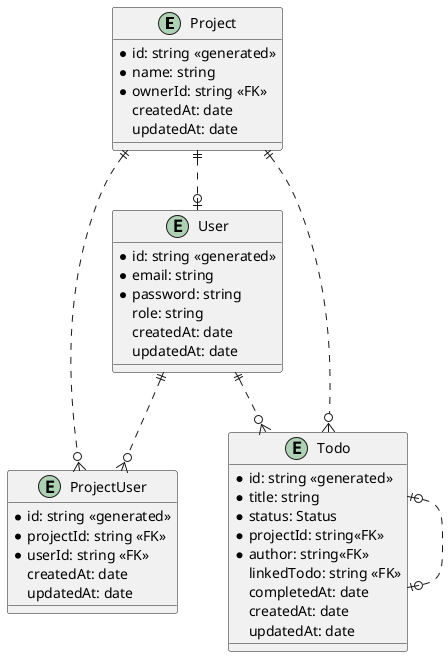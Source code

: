@startuml

entity Project{
*id: string <<generated>>
*name: string
*ownerId: string <<FK>>
createdAt: date
updatedAt: date
}


entity User{
*id: string <<generated>>
*email: string
*password: string
role: string
createdAt: date
updatedAt: date
}

entity ProjectUser{
*id: string <<generated>>
*projectId: string <<FK>>
*userId: string <<FK>>
createdAt: date
updatedAt: date
}

entity Todo{
*id: string <<generated>>
*title: string
*status: Status
*projectId: string<<FK>>
*author: string<<FK>>
linkedTodo: string <<FK>>
completedAt: date
createdAt: date
updatedAt: date
}

Project ||..o| User
Project  ||..o{ ProjectUser
User  ||..o{ ProjectUser
User  ||..o{ Todo
Project  ||..o{ Todo
Todo |o..o| Todo

@enduml
